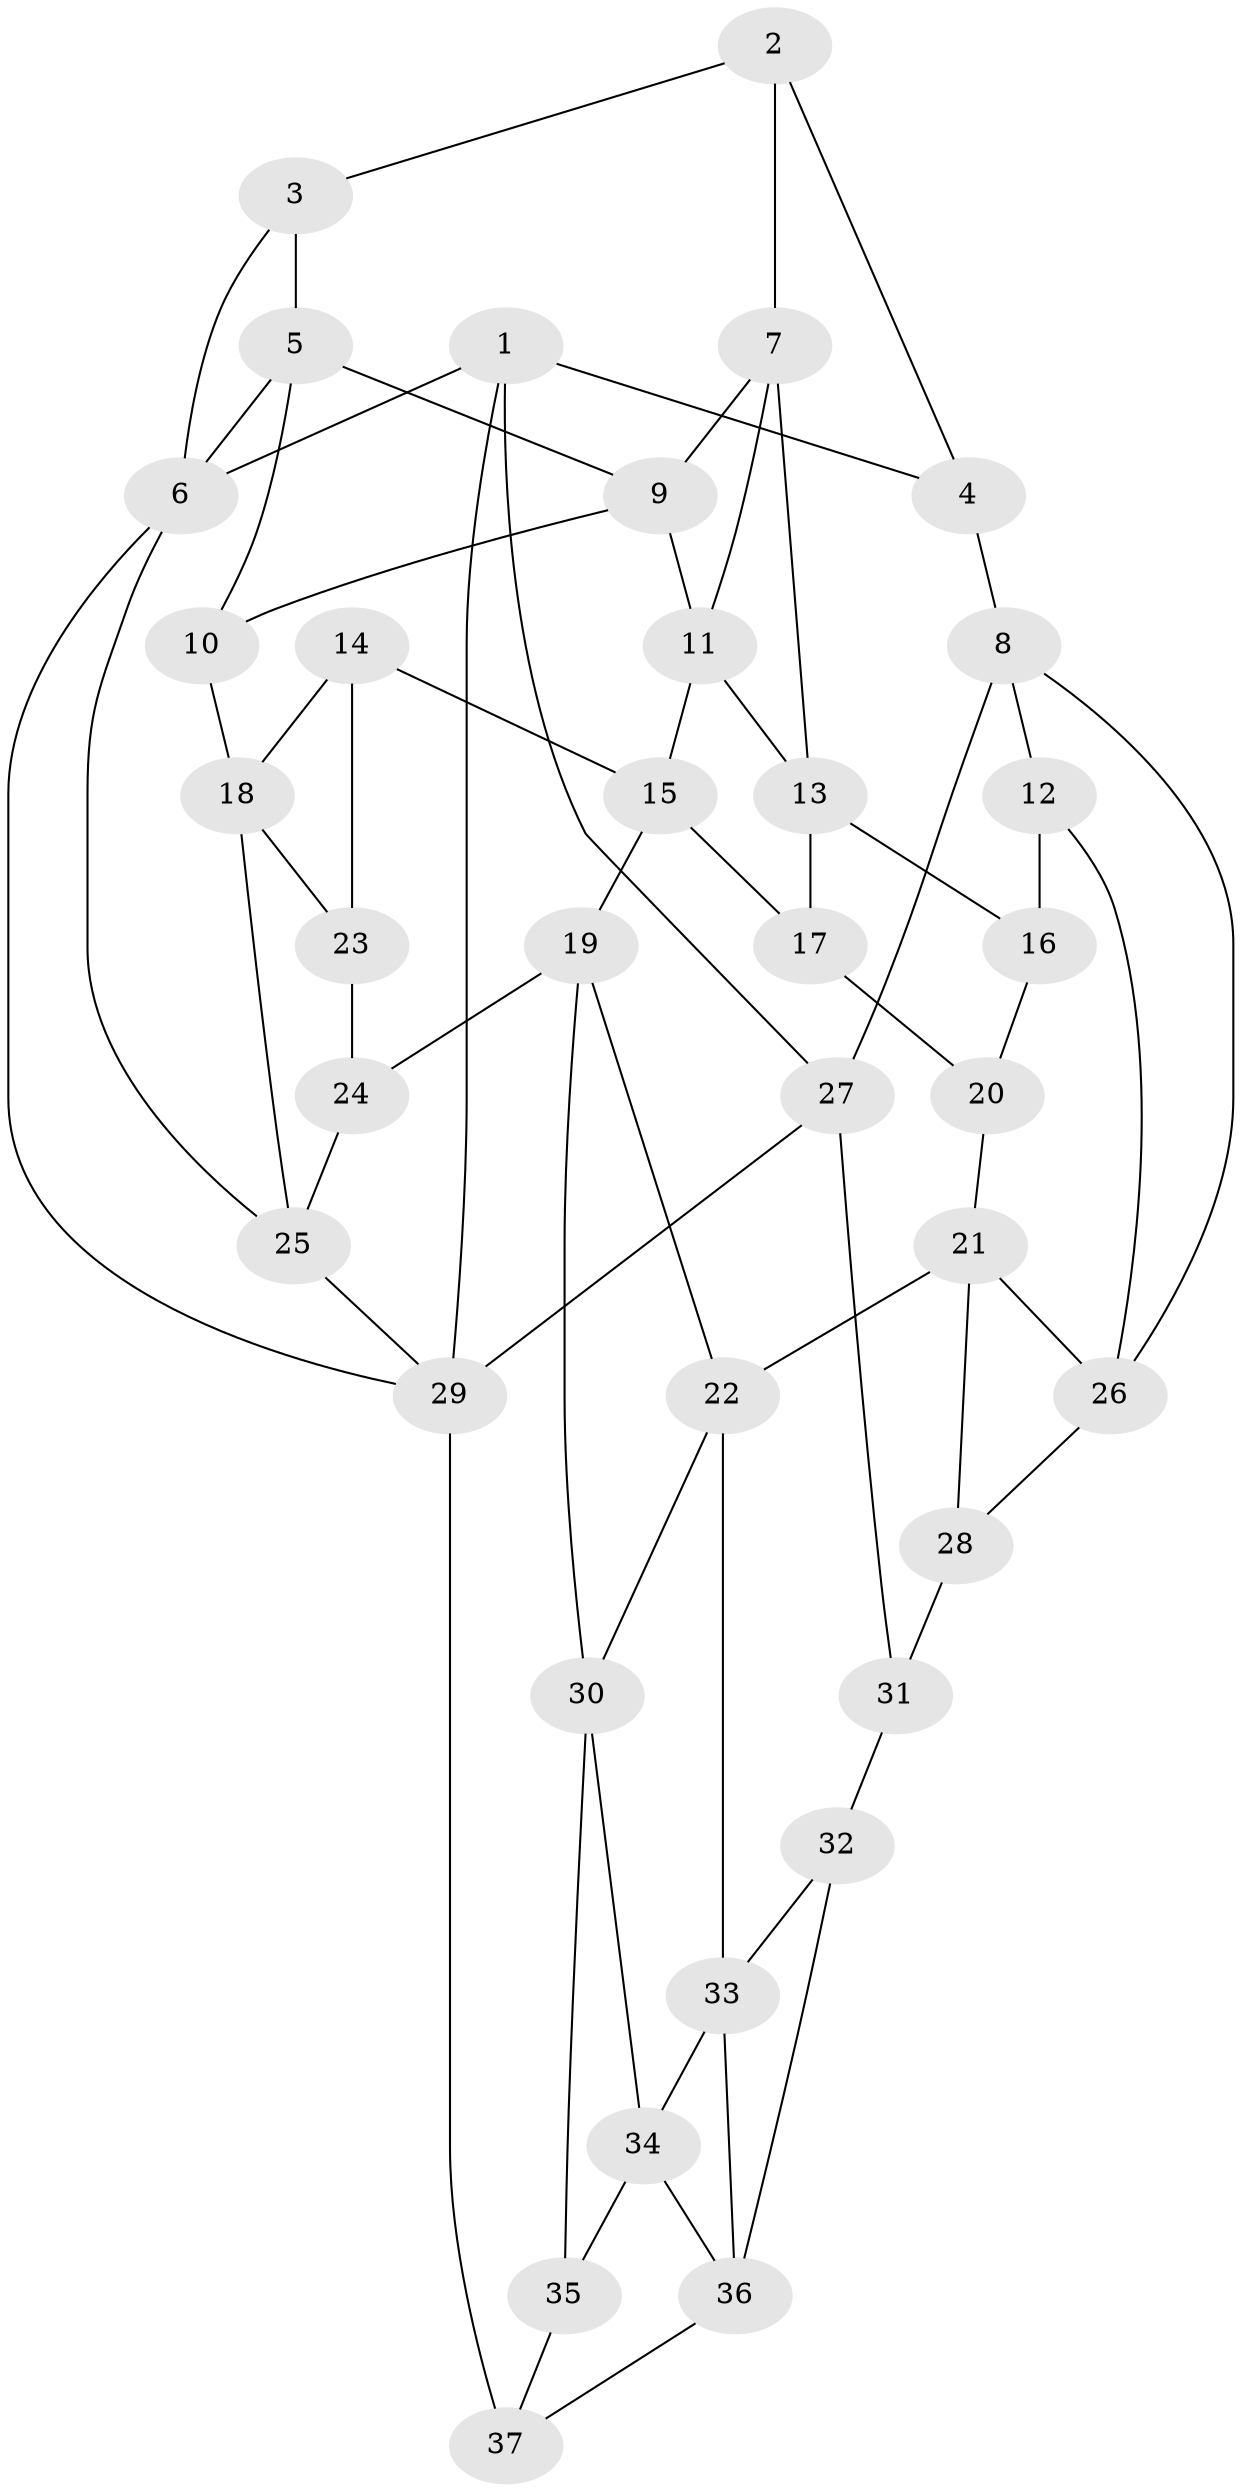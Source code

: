 // original degree distribution, {3: 0.02702702702702703, 5: 0.5135135135135135, 4: 0.24324324324324326, 6: 0.21621621621621623}
// Generated by graph-tools (version 1.1) at 2025/03/03/09/25 03:03:24]
// undirected, 37 vertices, 67 edges
graph export_dot {
graph [start="1"]
  node [color=gray90,style=filled];
  1;
  2;
  3;
  4;
  5;
  6;
  7;
  8;
  9;
  10;
  11;
  12;
  13;
  14;
  15;
  16;
  17;
  18;
  19;
  20;
  21;
  22;
  23;
  24;
  25;
  26;
  27;
  28;
  29;
  30;
  31;
  32;
  33;
  34;
  35;
  36;
  37;
  1 -- 4 [weight=1.0];
  1 -- 6 [weight=1.0];
  1 -- 27 [weight=1.0];
  1 -- 29 [weight=1.0];
  2 -- 3 [weight=1.0];
  2 -- 4 [weight=1.0];
  2 -- 7 [weight=1.0];
  3 -- 5 [weight=1.0];
  3 -- 6 [weight=1.0];
  4 -- 8 [weight=1.0];
  5 -- 6 [weight=1.0];
  5 -- 9 [weight=1.0];
  5 -- 10 [weight=1.0];
  6 -- 25 [weight=1.0];
  6 -- 29 [weight=1.0];
  7 -- 9 [weight=1.0];
  7 -- 11 [weight=1.0];
  7 -- 13 [weight=1.0];
  8 -- 12 [weight=1.0];
  8 -- 26 [weight=1.0];
  8 -- 27 [weight=1.0];
  9 -- 10 [weight=1.0];
  9 -- 11 [weight=1.0];
  10 -- 18 [weight=1.0];
  11 -- 13 [weight=1.0];
  11 -- 15 [weight=1.0];
  12 -- 16 [weight=2.0];
  12 -- 26 [weight=1.0];
  13 -- 16 [weight=1.0];
  13 -- 17 [weight=1.0];
  14 -- 15 [weight=1.0];
  14 -- 18 [weight=1.0];
  14 -- 23 [weight=1.0];
  15 -- 17 [weight=1.0];
  15 -- 19 [weight=1.0];
  16 -- 20 [weight=1.0];
  17 -- 20 [weight=2.0];
  18 -- 23 [weight=1.0];
  18 -- 25 [weight=1.0];
  19 -- 22 [weight=1.0];
  19 -- 24 [weight=1.0];
  19 -- 30 [weight=1.0];
  20 -- 21 [weight=1.0];
  21 -- 22 [weight=1.0];
  21 -- 26 [weight=1.0];
  21 -- 28 [weight=1.0];
  22 -- 30 [weight=1.0];
  22 -- 33 [weight=1.0];
  23 -- 24 [weight=2.0];
  24 -- 25 [weight=1.0];
  25 -- 29 [weight=1.0];
  26 -- 28 [weight=1.0];
  27 -- 29 [weight=1.0];
  27 -- 31 [weight=1.0];
  28 -- 31 [weight=2.0];
  29 -- 37 [weight=2.0];
  30 -- 34 [weight=1.0];
  30 -- 35 [weight=1.0];
  31 -- 32 [weight=1.0];
  32 -- 33 [weight=1.0];
  32 -- 36 [weight=1.0];
  33 -- 34 [weight=1.0];
  33 -- 36 [weight=1.0];
  34 -- 35 [weight=1.0];
  34 -- 36 [weight=1.0];
  35 -- 37 [weight=1.0];
  36 -- 37 [weight=1.0];
}
